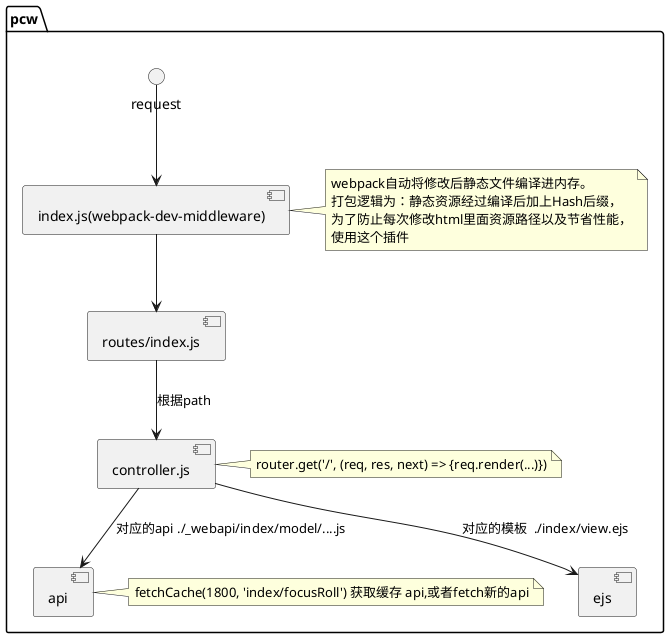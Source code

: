 @startuml

package pcw{
  webpack as [index.js(webpack-dev-middleware)]
  note right: webpack自动将修改后静态文件编译进内存。\n打包逻辑为：静态资源经过编译后加上Hash后缀，\n为了防止每次修改html里面资源路径以及节省性能，\n使用这个插件
  request --> [webpack]
  [webpack] --> [routes/index.js]
  [routes/index.js] --> [controller.js]: 根据path
  [controller.js]
  note right: router.get('/', (req, res, next) => {req.render(...)})
  [controller.js] --> [api]:对应的api ./_webapi/index/model/....js
  note right: fetchCache(1800, 'index/focusRoll') 获取缓存 api,或者fetch新的api
  [controller.js] --> [ejs]:对应的模板  ./index/view.ejs
}


@enduml

@startuml

    rectangle directory {
        (pcw)--(_server)
         note top: 基础server，包含express,middleware,打包,config
        (pcw)--(dest)
         note bottom: 编译后的静态资源文件(js css)
        (pcw)--(routes)
        note top: 路由，包括页面路由与异步api路由
        (routes)--(_webapi)
        note bottom: 异步api路由
        (routes)--(component)
        note bottom: 公用组件
        (routes)--(common)
        note bottom: 公用库
        (routes)--(others...)
        note bottom: 页面路由
        (pcw)--(routes.min)
         note bottom: 编译后的路由
        (pcw)--(src)
         note top: 浏览器端代码
      }
@enduml
